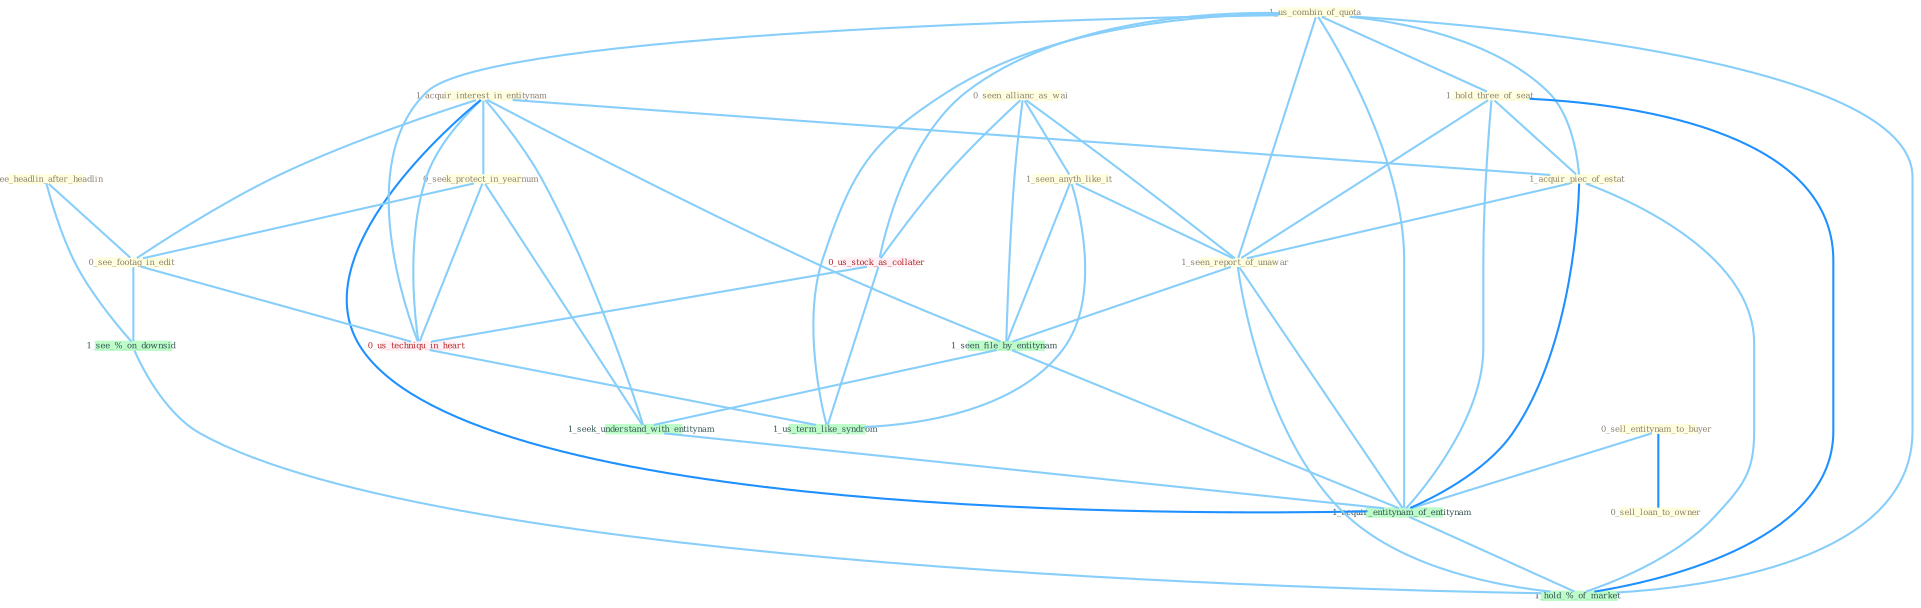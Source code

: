 Graph G{ 
    node
    [shape=polygon,style=filled,width=.5,height=.06,color="#BDFCC9",fixedsize=true,fontsize=4,
    fontcolor="#2f4f4f"];
    {node
    [color="#ffffe0", fontcolor="#8b7d6b"] "0_seen_allianc_as_wai " "1_seen_anyth_like_it " "0_sell_entitynam_to_buyer " "1_acquir_interest_in_entitynam " "1_us_combin_of_quota " "0_seek_protect_in_yearnum " "1_hold_three_of_seat " "1_acquir_piec_of_estat " "1_seen_report_of_unawar " "1_see_headlin_after_headlin " "0_see_footag_in_edit " "0_sell_loan_to_owner "}
{node [color="#fff0f5", fontcolor="#b22222"] "0_us_stock_as_collater " "0_us_techniqu_in_heart "}
edge [color="#B0E2FF"];

	"0_seen_allianc_as_wai " -- "1_seen_anyth_like_it " [w="1", color="#87cefa" ];
	"0_seen_allianc_as_wai " -- "1_seen_report_of_unawar " [w="1", color="#87cefa" ];
	"0_seen_allianc_as_wai " -- "1_seen_file_by_entitynam " [w="1", color="#87cefa" ];
	"0_seen_allianc_as_wai " -- "0_us_stock_as_collater " [w="1", color="#87cefa" ];
	"1_seen_anyth_like_it " -- "1_seen_report_of_unawar " [w="1", color="#87cefa" ];
	"1_seen_anyth_like_it " -- "1_seen_file_by_entitynam " [w="1", color="#87cefa" ];
	"1_seen_anyth_like_it " -- "1_us_term_like_syndrom " [w="1", color="#87cefa" ];
	"0_sell_entitynam_to_buyer " -- "0_sell_loan_to_owner " [w="2", color="#1e90ff" , len=0.8];
	"0_sell_entitynam_to_buyer " -- "1_acquir_entitynam_of_entitynam " [w="1", color="#87cefa" ];
	"1_acquir_interest_in_entitynam " -- "0_seek_protect_in_yearnum " [w="1", color="#87cefa" ];
	"1_acquir_interest_in_entitynam " -- "1_acquir_piec_of_estat " [w="1", color="#87cefa" ];
	"1_acquir_interest_in_entitynam " -- "0_see_footag_in_edit " [w="1", color="#87cefa" ];
	"1_acquir_interest_in_entitynam " -- "1_seen_file_by_entitynam " [w="1", color="#87cefa" ];
	"1_acquir_interest_in_entitynam " -- "1_seek_understand_with_entitynam " [w="1", color="#87cefa" ];
	"1_acquir_interest_in_entitynam " -- "1_acquir_entitynam_of_entitynam " [w="2", color="#1e90ff" , len=0.8];
	"1_acquir_interest_in_entitynam " -- "0_us_techniqu_in_heart " [w="1", color="#87cefa" ];
	"1_us_combin_of_quota " -- "1_hold_three_of_seat " [w="1", color="#87cefa" ];
	"1_us_combin_of_quota " -- "1_acquir_piec_of_estat " [w="1", color="#87cefa" ];
	"1_us_combin_of_quota " -- "1_seen_report_of_unawar " [w="1", color="#87cefa" ];
	"1_us_combin_of_quota " -- "0_us_stock_as_collater " [w="1", color="#87cefa" ];
	"1_us_combin_of_quota " -- "1_acquir_entitynam_of_entitynam " [w="1", color="#87cefa" ];
	"1_us_combin_of_quota " -- "0_us_techniqu_in_heart " [w="1", color="#87cefa" ];
	"1_us_combin_of_quota " -- "1_us_term_like_syndrom " [w="1", color="#87cefa" ];
	"1_us_combin_of_quota " -- "1_hold_%_of_market " [w="1", color="#87cefa" ];
	"0_seek_protect_in_yearnum " -- "0_see_footag_in_edit " [w="1", color="#87cefa" ];
	"0_seek_protect_in_yearnum " -- "1_seek_understand_with_entitynam " [w="1", color="#87cefa" ];
	"0_seek_protect_in_yearnum " -- "0_us_techniqu_in_heart " [w="1", color="#87cefa" ];
	"1_hold_three_of_seat " -- "1_acquir_piec_of_estat " [w="1", color="#87cefa" ];
	"1_hold_three_of_seat " -- "1_seen_report_of_unawar " [w="1", color="#87cefa" ];
	"1_hold_three_of_seat " -- "1_acquir_entitynam_of_entitynam " [w="1", color="#87cefa" ];
	"1_hold_three_of_seat " -- "1_hold_%_of_market " [w="2", color="#1e90ff" , len=0.8];
	"1_acquir_piec_of_estat " -- "1_seen_report_of_unawar " [w="1", color="#87cefa" ];
	"1_acquir_piec_of_estat " -- "1_acquir_entitynam_of_entitynam " [w="2", color="#1e90ff" , len=0.8];
	"1_acquir_piec_of_estat " -- "1_hold_%_of_market " [w="1", color="#87cefa" ];
	"1_seen_report_of_unawar " -- "1_seen_file_by_entitynam " [w="1", color="#87cefa" ];
	"1_seen_report_of_unawar " -- "1_acquir_entitynam_of_entitynam " [w="1", color="#87cefa" ];
	"1_seen_report_of_unawar " -- "1_hold_%_of_market " [w="1", color="#87cefa" ];
	"1_see_headlin_after_headlin " -- "0_see_footag_in_edit " [w="1", color="#87cefa" ];
	"1_see_headlin_after_headlin " -- "1_see_%_on_downsid " [w="1", color="#87cefa" ];
	"0_see_footag_in_edit " -- "0_us_techniqu_in_heart " [w="1", color="#87cefa" ];
	"0_see_footag_in_edit " -- "1_see_%_on_downsid " [w="1", color="#87cefa" ];
	"1_seen_file_by_entitynam " -- "1_seek_understand_with_entitynam " [w="1", color="#87cefa" ];
	"1_seen_file_by_entitynam " -- "1_acquir_entitynam_of_entitynam " [w="1", color="#87cefa" ];
	"0_us_stock_as_collater " -- "0_us_techniqu_in_heart " [w="1", color="#87cefa" ];
	"0_us_stock_as_collater " -- "1_us_term_like_syndrom " [w="1", color="#87cefa" ];
	"1_seek_understand_with_entitynam " -- "1_acquir_entitynam_of_entitynam " [w="1", color="#87cefa" ];
	"1_acquir_entitynam_of_entitynam " -- "1_hold_%_of_market " [w="1", color="#87cefa" ];
	"0_us_techniqu_in_heart " -- "1_us_term_like_syndrom " [w="1", color="#87cefa" ];
	"1_see_%_on_downsid " -- "1_hold_%_of_market " [w="1", color="#87cefa" ];
}